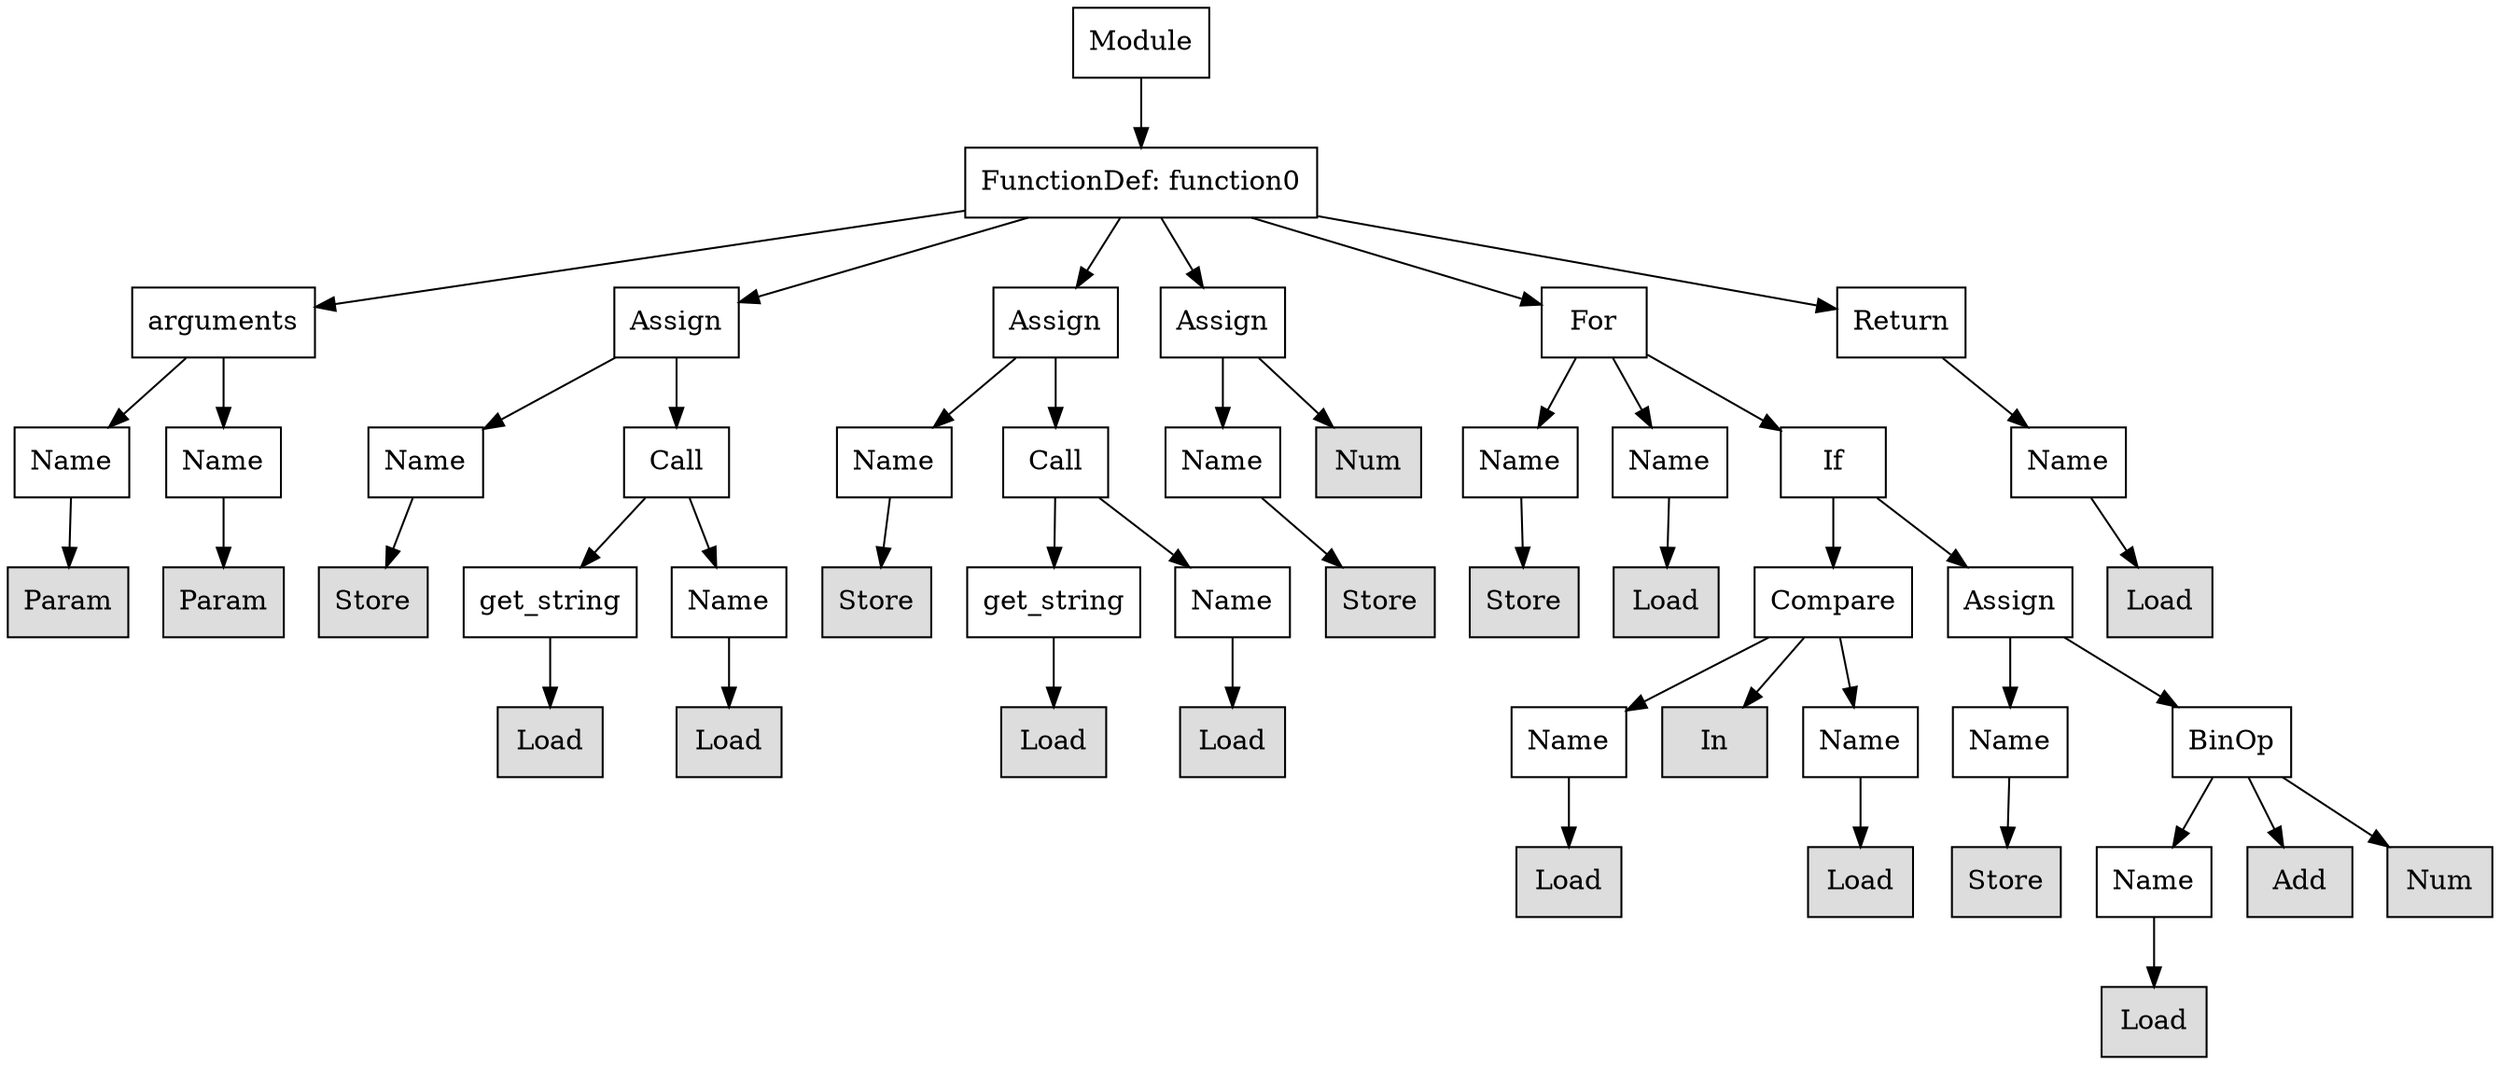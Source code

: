 digraph G {
n0 [shape=rect, label="Module"];
n1 [shape=rect, label="FunctionDef: function0"];
n2 [shape=rect, label="arguments"];
n3 [shape=rect, label="Assign"];
n4 [shape=rect, label="Assign"];
n5 [shape=rect, label="Assign"];
n6 [shape=rect, label="For"];
n7 [shape=rect, label="Return"];
n8 [shape=rect, label="Name"];
n9 [shape=rect, label="Name"];
n10 [shape=rect, label="Name"];
n11 [shape=rect, label="Call"];
n12 [shape=rect, label="Name"];
n13 [shape=rect, label="Call"];
n14 [shape=rect, label="Name"];
n15 [shape=rect, label="Num" style="filled" fillcolor="#dddddd"];
n16 [shape=rect, label="Name"];
n17 [shape=rect, label="Name"];
n18 [shape=rect, label="If"];
n19 [shape=rect, label="Name"];
n20 [shape=rect, label="Param" style="filled" fillcolor="#dddddd"];
n21 [shape=rect, label="Param" style="filled" fillcolor="#dddddd"];
n22 [shape=rect, label="Store" style="filled" fillcolor="#dddddd"];
n23 [shape=rect, label="get_string"];
n24 [shape=rect, label="Name"];
n25 [shape=rect, label="Store" style="filled" fillcolor="#dddddd"];
n26 [shape=rect, label="get_string"];
n27 [shape=rect, label="Name"];
n28 [shape=rect, label="Store" style="filled" fillcolor="#dddddd"];
n29 [shape=rect, label="Store" style="filled" fillcolor="#dddddd"];
n30 [shape=rect, label="Load" style="filled" fillcolor="#dddddd"];
n31 [shape=rect, label="Compare"];
n32 [shape=rect, label="Assign"];
n33 [shape=rect, label="Load" style="filled" fillcolor="#dddddd"];
n34 [shape=rect, label="Load" style="filled" fillcolor="#dddddd"];
n35 [shape=rect, label="Load" style="filled" fillcolor="#dddddd"];
n36 [shape=rect, label="Load" style="filled" fillcolor="#dddddd"];
n37 [shape=rect, label="Load" style="filled" fillcolor="#dddddd"];
n38 [shape=rect, label="Name"];
n39 [shape=rect, label="In" style="filled" fillcolor="#dddddd"];
n40 [shape=rect, label="Name"];
n41 [shape=rect, label="Name"];
n42 [shape=rect, label="BinOp"];
n43 [shape=rect, label="Load" style="filled" fillcolor="#dddddd"];
n44 [shape=rect, label="Load" style="filled" fillcolor="#dddddd"];
n45 [shape=rect, label="Store" style="filled" fillcolor="#dddddd"];
n46 [shape=rect, label="Name"];
n47 [shape=rect, label="Add" style="filled" fillcolor="#dddddd"];
n48 [shape=rect, label="Num" style="filled" fillcolor="#dddddd"];
n49 [shape=rect, label="Load" style="filled" fillcolor="#dddddd"];
n0 -> n1;
n1 -> n2;
n1 -> n3;
n1 -> n4;
n1 -> n5;
n1 -> n6;
n1 -> n7;
n2 -> n8;
n2 -> n9;
n3 -> n10;
n3 -> n11;
n4 -> n12;
n4 -> n13;
n5 -> n14;
n5 -> n15;
n6 -> n16;
n6 -> n17;
n6 -> n18;
n7 -> n19;
n8 -> n20;
n9 -> n21;
n10 -> n22;
n11 -> n23;
n11 -> n24;
n12 -> n25;
n13 -> n26;
n13 -> n27;
n14 -> n28;
n16 -> n29;
n17 -> n30;
n18 -> n31;
n18 -> n32;
n19 -> n33;
n23 -> n34;
n24 -> n35;
n26 -> n36;
n27 -> n37;
n31 -> n38;
n31 -> n39;
n31 -> n40;
n32 -> n41;
n32 -> n42;
n38 -> n43;
n40 -> n44;
n41 -> n45;
n42 -> n46;
n42 -> n47;
n42 -> n48;
n46 -> n49;
}
